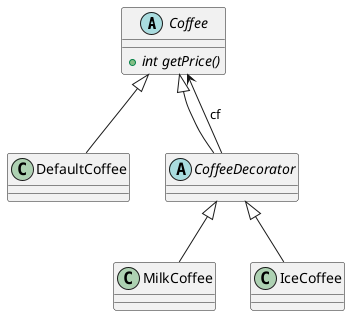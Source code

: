 @startuml
'https://plantuml.com/class-diagram

abstract class Coffee {
    +{abstract} int getPrice()
}

class DefaultCoffee {

}

abstract class CoffeeDecorator {

}

class MilkCoffee {

}

class IceCoffee {

}

Coffee <|-- DefaultCoffee
Coffee <|-- CoffeeDecorator
CoffeeDecorator --> Coffee:cf
CoffeeDecorator <|-- MilkCoffee
CoffeeDecorator <|-- IceCoffee


@enduml
